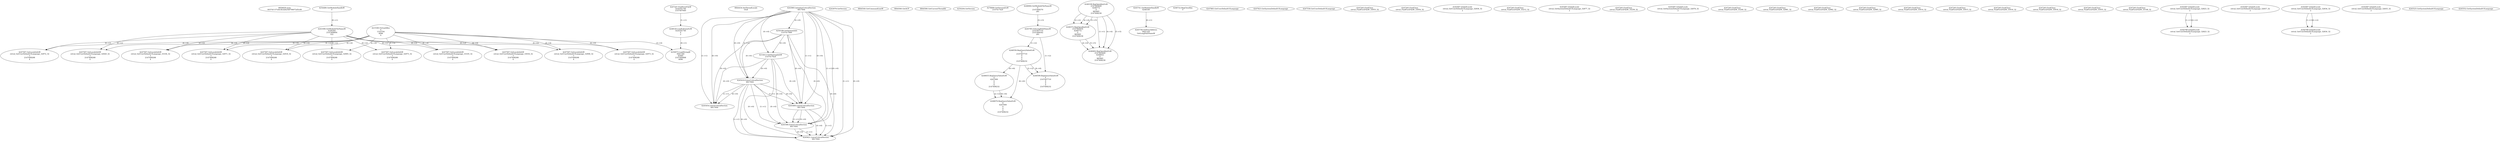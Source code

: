 // Global SCDG with merge call
digraph {
	0 [label="6850628.main
0037d1157a0e3b3a9a548706072d5c09"]
	1 [label="4254480.GetModuleHandleW
0"]
	2 [label="6844434.SetThreadLocale
1024"]
	3 [label="4243965.InitializeCriticalSection
6917004"]
	4 [label="4243979.GetVersion
"]
	5 [label="4250188.GetSystemInfo
2147417660"]
	3 -> 5 [label="(0-->0)"]
	6 [label="6844540.GetCommandLineW
"]
	7 [label="4214413.GetStartupInfoW
2147417624"]
	3 -> 7 [label="(0-->0)"]
	5 -> 7 [label="(0-->0)"]
	8 [label="6844560.GetACP
"]
	9 [label="6844580.GetCurrentThreadId
"]
	10 [label="4250204.GetVersion
"]
	11 [label="4276690.GetVersionExW
2147417420"]
	12 [label="4243306.GetModuleFileNameW
4194304
2147408904
522"]
	1 -> 12 [label="(0-->1)"]
	13 [label="4248064.GetModuleFileNameW
0
2147408370
261"]
	14 [label="4215383.VirtualAlloc
0
1310704
4096
4"]
	15 [label="4246338.RegOpenKeyExW
2147483649
4246772
0
983065
2147408236"]
	16 [label="4245741.GetModuleHandleW
4246160"]
	17 [label="4245758.GetProcAddress
9441320
GetLongPathNameW"]
	16 -> 17 [label="(0-->1)"]
	18 [label="4245785.GetLongPathNameW
2147407710
2147406542
261"]
	13 -> 18 [label="(3-->3)"]
	19 [label="4246556.RegQueryValueExW
0
2147407710
0
0
0
2147408232"]
	18 -> 19 [label="(1-->2)"]
	20 [label="4246635.RegQueryValueExW
0
4247000
0
0
0
2147408232"]
	19 -> 20 [label="(6-->6)"]
	21 [label="4246676.RegQueryValueExW
0
4247000
0
0
0
2147408232"]
	20 -> 21 [label="(2-->2)"]
	19 -> 21 [label="(6-->6)"]
	20 -> 21 [label="(6-->6)"]
	22 [label="4246722.RegCloseKey
0"]
	23 [label="4247883.GetUserDefaultUILanguage
"]
	24 [label="4245418.EnterCriticalSection
6917004"]
	3 -> 24 [label="(1-->1)"]
	3 -> 24 [label="(0-->0)"]
	5 -> 24 [label="(0-->0)"]
	7 -> 24 [label="(0-->0)"]
	25 [label="4245454.LeaveCriticalSection
6917004"]
	3 -> 25 [label="(1-->1)"]
	24 -> 25 [label="(1-->1)"]
	3 -> 25 [label="(0-->0)"]
	5 -> 25 [label="(0-->0)"]
	7 -> 25 [label="(0-->0)"]
	24 -> 25 [label="(0-->0)"]
	26 [label="4247923.GetSystemDefaultUILanguage
"]
	27 [label="4247558.GetUserDefaultUILanguage
"]
	28 [label="4247567.GetLocaleInfoW
retval_GetUserDefaultUILanguage_32971_32
3
2147408268
4"]
	12 -> 28 [label="(0-->2)"]
	14 -> 28 [label="(4-->4)"]
	29 [label="4247247.FindFirstFileW
3224341740
2147407640"]
	30 [label="4247263.FindClose
retval_FindFirstFileW_33053_32"]
	31 [label="4248145.LoadLibraryExW
3224341740
0
2"]
	29 -> 31 [label="(1-->1)"]
	32 [label="4250073.LoadStringW
9441340
65485
2147409468
4096"]
	31 -> 32 [label="(0-->1)"]
	14 -> 32 [label="(3-->4)"]
	33 [label="4246599.RegQueryValueExW
0
2147407710
0
0
0
2147408232"]
	18 -> 33 [label="(1-->2)"]
	19 -> 33 [label="(2-->2)"]
	19 -> 33 [label="(6-->6)"]
	34 [label="4247567.GetLocaleInfoW
retval_GetUserDefaultUILanguage_32972_32
3
2147408268
4"]
	12 -> 34 [label="(0-->2)"]
	14 -> 34 [label="(4-->4)"]
	35 [label="4247263.FindClose
retval_FindFirstFileW_33054_32"]
	36 [label="4245469.LeaveCriticalSection
6917004"]
	3 -> 36 [label="(1-->1)"]
	24 -> 36 [label="(1-->1)"]
	3 -> 36 [label="(0-->0)"]
	5 -> 36 [label="(0-->0)"]
	7 -> 36 [label="(0-->0)"]
	24 -> 36 [label="(0-->0)"]
	37 [label="4245487.IsValidLocale
retval_GetUserDefaultUILanguage_32836_32
2"]
	38 [label="4245580.EnterCriticalSection
6917004"]
	3 -> 38 [label="(1-->1)"]
	24 -> 38 [label="(1-->1)"]
	36 -> 38 [label="(1-->1)"]
	3 -> 38 [label="(0-->0)"]
	5 -> 38 [label="(0-->0)"]
	7 -> 38 [label="(0-->0)"]
	24 -> 38 [label="(0-->0)"]
	36 -> 38 [label="(0-->0)"]
	39 [label="4245621.LeaveCriticalSection
6917004"]
	3 -> 39 [label="(1-->1)"]
	24 -> 39 [label="(1-->1)"]
	36 -> 39 [label="(1-->1)"]
	38 -> 39 [label="(1-->1)"]
	3 -> 39 [label="(0-->0)"]
	5 -> 39 [label="(0-->0)"]
	7 -> 39 [label="(0-->0)"]
	24 -> 39 [label="(0-->0)"]
	36 -> 39 [label="(0-->0)"]
	38 -> 39 [label="(0-->0)"]
	40 [label="4247567.GetLocaleInfoW
retval_GetUserDefaultUILanguage_33034_32
3
2147408268
4"]
	12 -> 40 [label="(0-->2)"]
	14 -> 40 [label="(4-->4)"]
	41 [label="4247263.FindClose
retval_FindFirstFileW_33212_32"]
	42 [label="4246372.RegOpenKeyExW
2147483650
4246772
0
983065
2147408236"]
	15 -> 42 [label="(2-->2)"]
	15 -> 42 [label="(4-->4)"]
	15 -> 42 [label="(5-->5)"]
	43 [label="4245487.IsValidLocale
retval_GetSystemDefaultUILanguage_32877_32
2"]
	44 [label="4247567.GetLocaleInfoW
retval_GetUserDefaultUILanguage_33104_32
3
2147408268
4"]
	12 -> 44 [label="(0-->2)"]
	14 -> 44 [label="(4-->4)"]
	45 [label="4247263.FindClose
retval_FindFirstFileW_33239_32"]
	46 [label="4245487.IsValidLocale
retval_GetSystemDefaultUILanguage_32878_32
2"]
	47 [label="4247567.GetLocaleInfoW
retval_GetUserDefaultUILanguage_33105_32
3
2147408268
4"]
	12 -> 47 [label="(0-->2)"]
	14 -> 47 [label="(4-->4)"]
	48 [label="4247263.FindClose
retval_FindFirstFileW_33240_32"]
	49 [label="4247263.FindClose
retval_FindFirstFileW_32981_32"]
	50 [label="4247263.FindClose
retval_FindFirstFileW_32982_32"]
	51 [label="4246402.RegOpenKeyExW
2147483649
4246832
0
983065
2147408236"]
	15 -> 51 [label="(1-->1)"]
	15 -> 51 [label="(4-->4)"]
	42 -> 51 [label="(4-->4)"]
	15 -> 51 [label="(5-->5)"]
	42 -> 51 [label="(5-->5)"]
	52 [label="4247567.GetLocaleInfoW
retval_GetUserDefaultUILanguage_32975_32
3
2147408268
4"]
	12 -> 52 [label="(0-->2)"]
	14 -> 52 [label="(4-->4)"]
	53 [label="4247263.FindClose
retval_FindFirstFileW_32985_32"]
	54 [label="4247567.GetLocaleInfoW
retval_GetUserDefaultUILanguage_32905_32
3
2147408268
4"]
	12 -> 54 [label="(0-->2)"]
	14 -> 54 [label="(4-->4)"]
	55 [label="4247263.FindClose
retval_FindFirstFileW_33014_32"]
	56 [label="4247567.GetLocaleInfoW
retval_GetUserDefaultUILanguage_32906_32
3
2147408268
4"]
	12 -> 56 [label="(0-->2)"]
	14 -> 56 [label="(4-->4)"]
	57 [label="4247263.FindClose
retval_FindFirstFileW_33015_32"]
	58 [label="4247567.GetLocaleInfoW
retval_GetUserDefaultUILanguage_32918_32
3
2147408268
4"]
	12 -> 58 [label="(0-->2)"]
	14 -> 58 [label="(4-->4)"]
	59 [label="4247263.FindClose
retval_FindFirstFileW_33016_32"]
	60 [label="4247567.GetLocaleInfoW
retval_GetUserDefaultUILanguage_32920_32
3
2147408268
4"]
	12 -> 60 [label="(0-->2)"]
	14 -> 60 [label="(4-->4)"]
	61 [label="4247263.FindClose
retval_FindFirstFileW_33018_32"]
	62 [label="4247567.GetLocaleInfoW
retval_GetUserDefaultUILanguage_32973_32
3
2147408268
4"]
	12 -> 62 [label="(0-->2)"]
	14 -> 62 [label="(4-->4)"]
	63 [label="4247263.FindClose
retval_FindFirstFileW_33055_32"]
	64 [label="4247263.FindClose
retval_FindFirstFileW_33148_32"]
	65 [label="4245487.IsValidLocale
retval_GetUserDefaultUILanguage_32823_32
2"]
	66 [label="4245487.IsValidLocale
retval_GetUserDefaultUILanguage_32837_32
2"]
	67 [label="4245487.IsValidLocale
retval_GetUserDefaultUILanguage_32834_32
2"]
	68 [label="4245487.IsValidLocale
retval_GetUserDefaultUILanguage_32835_32
2"]
	69 [label="4244766.IsValidLocale
retval_GetUserDefaultUILanguage_32823_32
2"]
	65 -> 69 [label="(1-->1)"]
	65 -> 69 [label="(2-->2)"]
	70 [label="4245525.GetSystemDefaultUILanguage
"]
	71 [label="4245552.GetSystemDefaultUILanguage
"]
	72 [label="4244766.IsValidLocale
retval_GetUserDefaultUILanguage_32834_32
2"]
	67 -> 72 [label="(1-->1)"]
	67 -> 72 [label="(2-->2)"]
}

